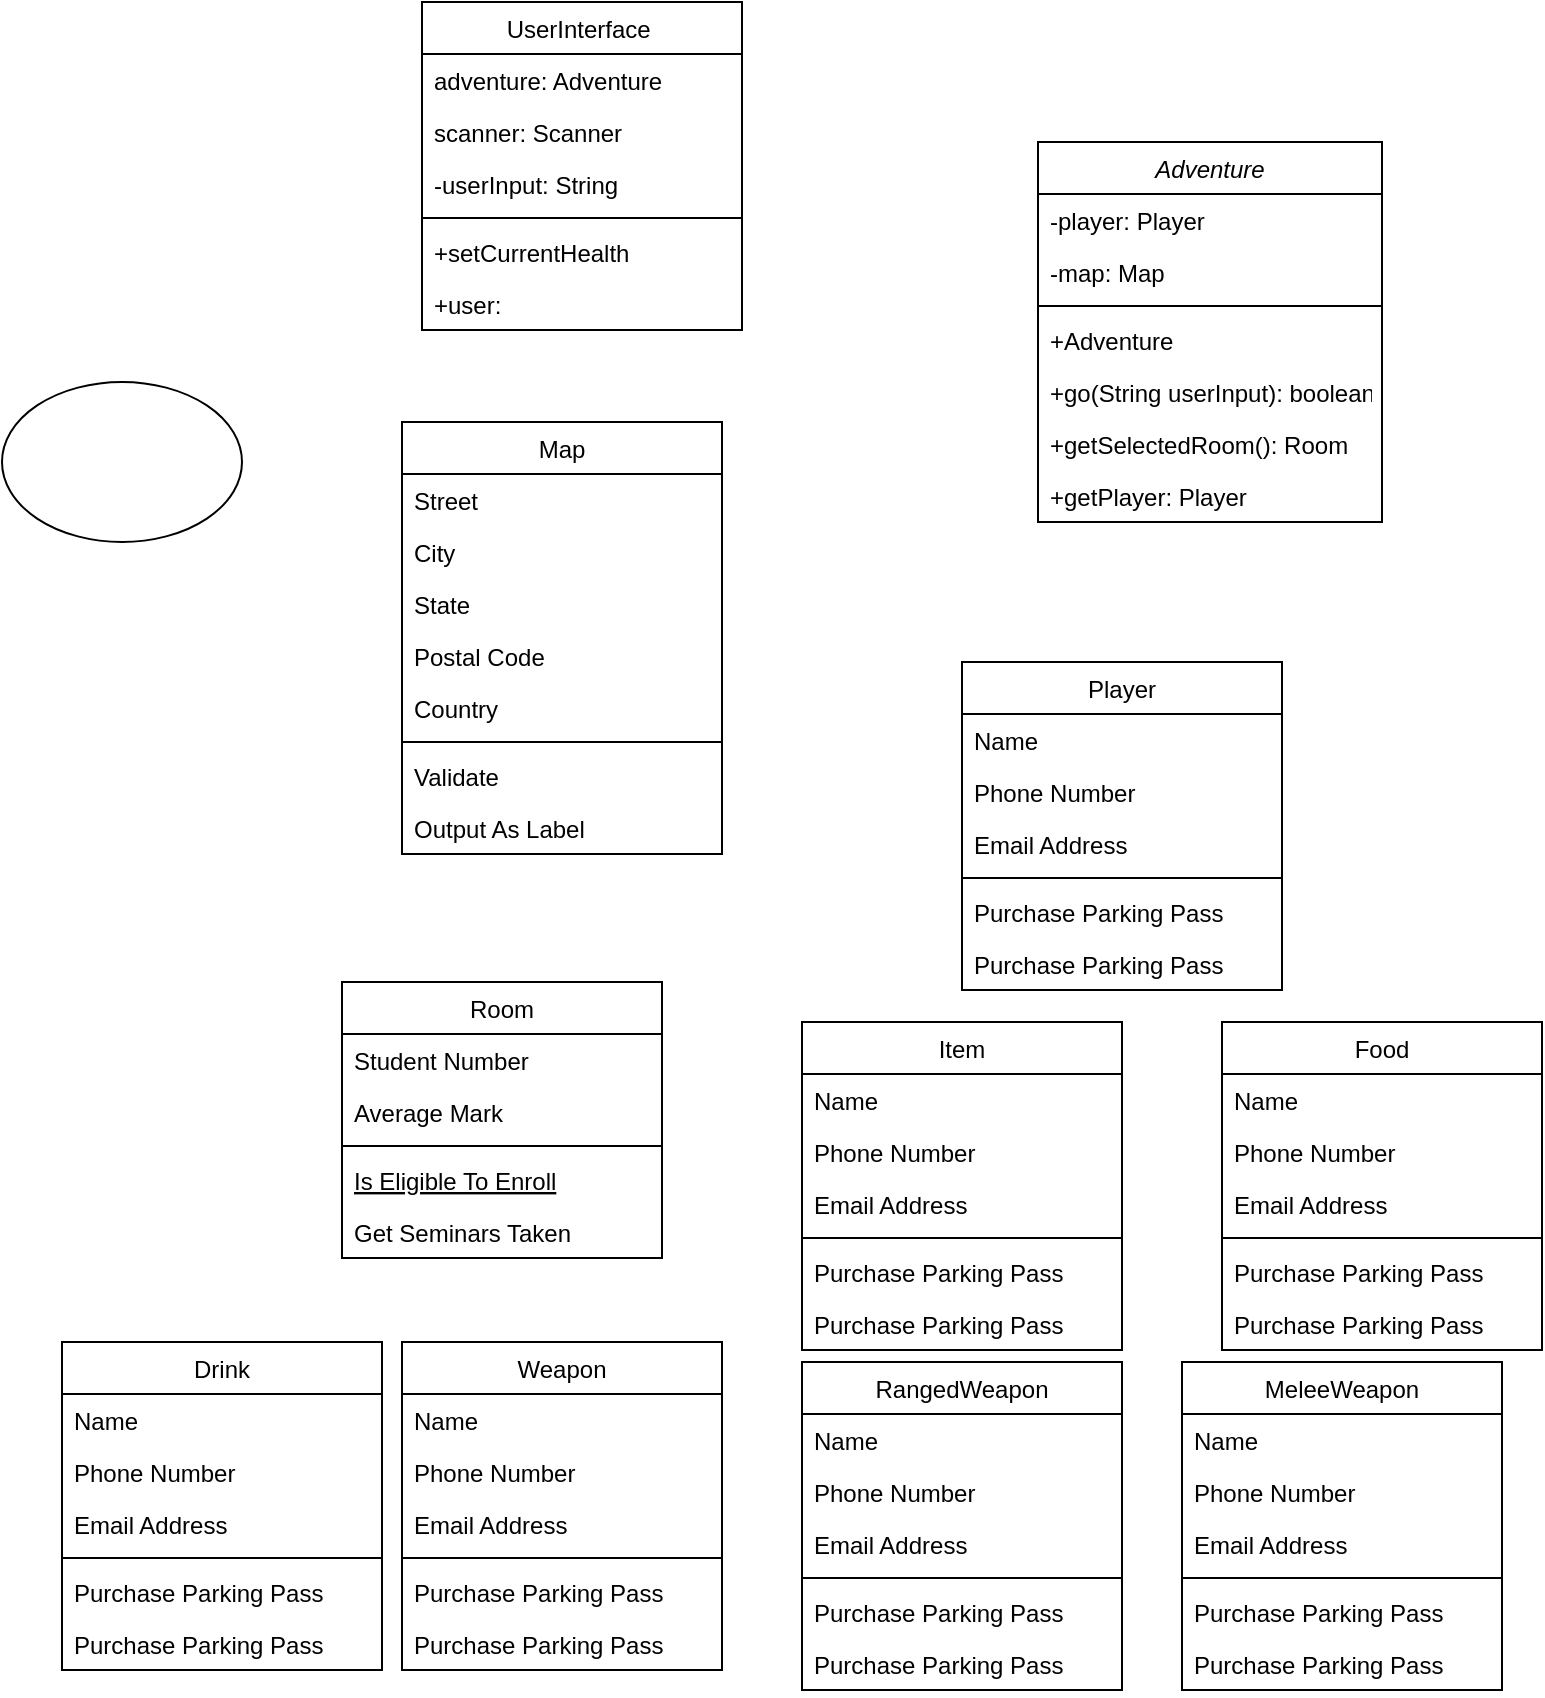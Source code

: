 <mxfile version="20.4.0" type="github">
  <diagram id="C5RBs43oDa-KdzZeNtuy" name="Page-1">
    <mxGraphModel dx="946" dy="551" grid="1" gridSize="10" guides="1" tooltips="1" connect="1" arrows="1" fold="1" page="1" pageScale="1" pageWidth="827" pageHeight="1169" math="0" shadow="0">
      <root>
        <mxCell id="WIyWlLk6GJQsqaUBKTNV-0" />
        <mxCell id="WIyWlLk6GJQsqaUBKTNV-1" parent="WIyWlLk6GJQsqaUBKTNV-0" />
        <mxCell id="u6Tng74yT31VrlchSR7E-79" value="UserInterface " style="swimlane;fontStyle=0;align=center;verticalAlign=top;childLayout=stackLayout;horizontal=1;startSize=26;horizontalStack=0;resizeParent=1;resizeLast=0;collapsible=1;marginBottom=0;rounded=0;shadow=0;strokeWidth=1;" parent="WIyWlLk6GJQsqaUBKTNV-1" vertex="1">
          <mxGeometry x="210" y="60" width="160" height="164" as="geometry">
            <mxRectangle x="230" y="140" width="160" height="26" as="alternateBounds" />
          </mxGeometry>
        </mxCell>
        <mxCell id="u6Tng74yT31VrlchSR7E-80" value="adventure: Adventure" style="text;align=left;verticalAlign=top;spacingLeft=4;spacingRight=4;overflow=hidden;rotatable=0;points=[[0,0.5],[1,0.5]];portConstraint=eastwest;" parent="u6Tng74yT31VrlchSR7E-79" vertex="1">
          <mxGeometry y="26" width="160" height="26" as="geometry" />
        </mxCell>
        <mxCell id="u6Tng74yT31VrlchSR7E-81" value="scanner: Scanner" style="text;align=left;verticalAlign=top;spacingLeft=4;spacingRight=4;overflow=hidden;rotatable=0;points=[[0,0.5],[1,0.5]];portConstraint=eastwest;rounded=0;shadow=0;html=0;" parent="u6Tng74yT31VrlchSR7E-79" vertex="1">
          <mxGeometry y="52" width="160" height="26" as="geometry" />
        </mxCell>
        <mxCell id="u6Tng74yT31VrlchSR7E-82" value="-userInput: String" style="text;align=left;verticalAlign=top;spacingLeft=4;spacingRight=4;overflow=hidden;rotatable=0;points=[[0,0.5],[1,0.5]];portConstraint=eastwest;rounded=0;shadow=0;html=0;" parent="u6Tng74yT31VrlchSR7E-79" vertex="1">
          <mxGeometry y="78" width="160" height="26" as="geometry" />
        </mxCell>
        <mxCell id="u6Tng74yT31VrlchSR7E-83" value="" style="line;html=1;strokeWidth=1;align=left;verticalAlign=middle;spacingTop=-1;spacingLeft=3;spacingRight=3;rotatable=0;labelPosition=right;points=[];portConstraint=eastwest;" parent="u6Tng74yT31VrlchSR7E-79" vertex="1">
          <mxGeometry y="104" width="160" height="8" as="geometry" />
        </mxCell>
        <mxCell id="u6Tng74yT31VrlchSR7E-84" value="+setCurrentHealth" style="text;align=left;verticalAlign=top;spacingLeft=4;spacingRight=4;overflow=hidden;rotatable=0;points=[[0,0.5],[1,0.5]];portConstraint=eastwest;" parent="u6Tng74yT31VrlchSR7E-79" vertex="1">
          <mxGeometry y="112" width="160" height="26" as="geometry" />
        </mxCell>
        <mxCell id="u6Tng74yT31VrlchSR7E-85" value="+user:" style="text;align=left;verticalAlign=top;spacingLeft=4;spacingRight=4;overflow=hidden;rotatable=0;points=[[0,0.5],[1,0.5]];portConstraint=eastwest;" parent="u6Tng74yT31VrlchSR7E-79" vertex="1">
          <mxGeometry y="138" width="160" height="26" as="geometry" />
        </mxCell>
        <mxCell id="u6Tng74yT31VrlchSR7E-86" value="Room" style="swimlane;fontStyle=0;align=center;verticalAlign=top;childLayout=stackLayout;horizontal=1;startSize=26;horizontalStack=0;resizeParent=1;resizeLast=0;collapsible=1;marginBottom=0;rounded=0;shadow=0;strokeWidth=1;" parent="WIyWlLk6GJQsqaUBKTNV-1" vertex="1">
          <mxGeometry x="170" y="550" width="160" height="138" as="geometry">
            <mxRectangle x="130" y="380" width="160" height="26" as="alternateBounds" />
          </mxGeometry>
        </mxCell>
        <mxCell id="u6Tng74yT31VrlchSR7E-87" value="Student Number" style="text;align=left;verticalAlign=top;spacingLeft=4;spacingRight=4;overflow=hidden;rotatable=0;points=[[0,0.5],[1,0.5]];portConstraint=eastwest;" parent="u6Tng74yT31VrlchSR7E-86" vertex="1">
          <mxGeometry y="26" width="160" height="26" as="geometry" />
        </mxCell>
        <mxCell id="u6Tng74yT31VrlchSR7E-88" value="Average Mark" style="text;align=left;verticalAlign=top;spacingLeft=4;spacingRight=4;overflow=hidden;rotatable=0;points=[[0,0.5],[1,0.5]];portConstraint=eastwest;rounded=0;shadow=0;html=0;" parent="u6Tng74yT31VrlchSR7E-86" vertex="1">
          <mxGeometry y="52" width="160" height="26" as="geometry" />
        </mxCell>
        <mxCell id="u6Tng74yT31VrlchSR7E-89" value="" style="line;html=1;strokeWidth=1;align=left;verticalAlign=middle;spacingTop=-1;spacingLeft=3;spacingRight=3;rotatable=0;labelPosition=right;points=[];portConstraint=eastwest;" parent="u6Tng74yT31VrlchSR7E-86" vertex="1">
          <mxGeometry y="78" width="160" height="8" as="geometry" />
        </mxCell>
        <mxCell id="u6Tng74yT31VrlchSR7E-90" value="Is Eligible To Enroll" style="text;align=left;verticalAlign=top;spacingLeft=4;spacingRight=4;overflow=hidden;rotatable=0;points=[[0,0.5],[1,0.5]];portConstraint=eastwest;fontStyle=4" parent="u6Tng74yT31VrlchSR7E-86" vertex="1">
          <mxGeometry y="86" width="160" height="26" as="geometry" />
        </mxCell>
        <mxCell id="u6Tng74yT31VrlchSR7E-91" value="Get Seminars Taken" style="text;align=left;verticalAlign=top;spacingLeft=4;spacingRight=4;overflow=hidden;rotatable=0;points=[[0,0.5],[1,0.5]];portConstraint=eastwest;" parent="u6Tng74yT31VrlchSR7E-86" vertex="1">
          <mxGeometry y="112" width="160" height="26" as="geometry" />
        </mxCell>
        <mxCell id="u6Tng74yT31VrlchSR7E-92" value="Adventure" style="swimlane;fontStyle=2;align=center;verticalAlign=top;childLayout=stackLayout;horizontal=1;startSize=26;horizontalStack=0;resizeParent=1;resizeLast=0;collapsible=1;marginBottom=0;rounded=0;shadow=0;strokeWidth=1;fontFamily=Helvetica;" parent="WIyWlLk6GJQsqaUBKTNV-1" vertex="1">
          <mxGeometry x="518" y="130" width="172" height="190" as="geometry">
            <mxRectangle x="550" y="140" width="160" height="26" as="alternateBounds" />
          </mxGeometry>
        </mxCell>
        <mxCell id="u6Tng74yT31VrlchSR7E-93" value="-player: Player" style="text;align=left;verticalAlign=top;spacingLeft=4;spacingRight=4;overflow=hidden;rotatable=0;points=[[0,0.5],[1,0.5]];portConstraint=eastwest;" parent="u6Tng74yT31VrlchSR7E-92" vertex="1">
          <mxGeometry y="26" width="172" height="26" as="geometry" />
        </mxCell>
        <mxCell id="u6Tng74yT31VrlchSR7E-94" value="-map: Map" style="text;align=left;verticalAlign=top;spacingLeft=4;spacingRight=4;overflow=hidden;rotatable=0;points=[[0,0.5],[1,0.5]];portConstraint=eastwest;rounded=0;shadow=0;html=0;" parent="u6Tng74yT31VrlchSR7E-92" vertex="1">
          <mxGeometry y="52" width="172" height="26" as="geometry" />
        </mxCell>
        <mxCell id="u6Tng74yT31VrlchSR7E-95" value="" style="line;html=1;strokeWidth=1;align=left;verticalAlign=middle;spacingTop=-1;spacingLeft=3;spacingRight=3;rotatable=0;labelPosition=right;points=[];portConstraint=eastwest;" parent="u6Tng74yT31VrlchSR7E-92" vertex="1">
          <mxGeometry y="78" width="172" height="8" as="geometry" />
        </mxCell>
        <mxCell id="u6Tng74yT31VrlchSR7E-96" value="+Adventure" style="text;align=left;verticalAlign=top;spacingLeft=4;spacingRight=4;overflow=hidden;rotatable=0;points=[[0,0.5],[1,0.5]];portConstraint=eastwest;" parent="u6Tng74yT31VrlchSR7E-92" vertex="1">
          <mxGeometry y="86" width="172" height="26" as="geometry" />
        </mxCell>
        <mxCell id="u6Tng74yT31VrlchSR7E-97" value="+go(String userInput): boolean" style="text;align=left;verticalAlign=top;spacingLeft=4;spacingRight=4;overflow=hidden;rotatable=0;points=[[0,0.5],[1,0.5]];portConstraint=eastwest;" parent="u6Tng74yT31VrlchSR7E-92" vertex="1">
          <mxGeometry y="112" width="172" height="26" as="geometry" />
        </mxCell>
        <mxCell id="u6Tng74yT31VrlchSR7E-98" value="+getSelectedRoom(): Room" style="text;align=left;verticalAlign=top;spacingLeft=4;spacingRight=4;overflow=hidden;rotatable=0;points=[[0,0.5],[1,0.5]];portConstraint=eastwest;" parent="u6Tng74yT31VrlchSR7E-92" vertex="1">
          <mxGeometry y="138" width="172" height="26" as="geometry" />
        </mxCell>
        <mxCell id="u6Tng74yT31VrlchSR7E-99" value="+getPlayer: Player" style="text;align=left;verticalAlign=top;spacingLeft=4;spacingRight=4;overflow=hidden;rotatable=0;points=[[0,0.5],[1,0.5]];portConstraint=eastwest;" parent="u6Tng74yT31VrlchSR7E-92" vertex="1">
          <mxGeometry y="164" width="172" height="26" as="geometry" />
        </mxCell>
        <mxCell id="u6Tng74yT31VrlchSR7E-100" value="Map" style="swimlane;fontStyle=0;align=center;verticalAlign=top;childLayout=stackLayout;horizontal=1;startSize=26;horizontalStack=0;resizeParent=1;resizeLast=0;collapsible=1;marginBottom=0;rounded=0;shadow=0;strokeWidth=1;" parent="WIyWlLk6GJQsqaUBKTNV-1" vertex="1">
          <mxGeometry x="200" y="270" width="160" height="216" as="geometry">
            <mxRectangle x="550" y="140" width="160" height="26" as="alternateBounds" />
          </mxGeometry>
        </mxCell>
        <mxCell id="u6Tng74yT31VrlchSR7E-101" value="Street" style="text;align=left;verticalAlign=top;spacingLeft=4;spacingRight=4;overflow=hidden;rotatable=0;points=[[0,0.5],[1,0.5]];portConstraint=eastwest;" parent="u6Tng74yT31VrlchSR7E-100" vertex="1">
          <mxGeometry y="26" width="160" height="26" as="geometry" />
        </mxCell>
        <mxCell id="u6Tng74yT31VrlchSR7E-102" value="City" style="text;align=left;verticalAlign=top;spacingLeft=4;spacingRight=4;overflow=hidden;rotatable=0;points=[[0,0.5],[1,0.5]];portConstraint=eastwest;rounded=0;shadow=0;html=0;" parent="u6Tng74yT31VrlchSR7E-100" vertex="1">
          <mxGeometry y="52" width="160" height="26" as="geometry" />
        </mxCell>
        <mxCell id="u6Tng74yT31VrlchSR7E-103" value="State" style="text;align=left;verticalAlign=top;spacingLeft=4;spacingRight=4;overflow=hidden;rotatable=0;points=[[0,0.5],[1,0.5]];portConstraint=eastwest;rounded=0;shadow=0;html=0;" parent="u6Tng74yT31VrlchSR7E-100" vertex="1">
          <mxGeometry y="78" width="160" height="26" as="geometry" />
        </mxCell>
        <mxCell id="u6Tng74yT31VrlchSR7E-104" value="Postal Code" style="text;align=left;verticalAlign=top;spacingLeft=4;spacingRight=4;overflow=hidden;rotatable=0;points=[[0,0.5],[1,0.5]];portConstraint=eastwest;rounded=0;shadow=0;html=0;" parent="u6Tng74yT31VrlchSR7E-100" vertex="1">
          <mxGeometry y="104" width="160" height="26" as="geometry" />
        </mxCell>
        <mxCell id="u6Tng74yT31VrlchSR7E-105" value="Country" style="text;align=left;verticalAlign=top;spacingLeft=4;spacingRight=4;overflow=hidden;rotatable=0;points=[[0,0.5],[1,0.5]];portConstraint=eastwest;rounded=0;shadow=0;html=0;" parent="u6Tng74yT31VrlchSR7E-100" vertex="1">
          <mxGeometry y="130" width="160" height="26" as="geometry" />
        </mxCell>
        <mxCell id="u6Tng74yT31VrlchSR7E-106" value="" style="line;html=1;strokeWidth=1;align=left;verticalAlign=middle;spacingTop=-1;spacingLeft=3;spacingRight=3;rotatable=0;labelPosition=right;points=[];portConstraint=eastwest;" parent="u6Tng74yT31VrlchSR7E-100" vertex="1">
          <mxGeometry y="156" width="160" height="8" as="geometry" />
        </mxCell>
        <mxCell id="u6Tng74yT31VrlchSR7E-107" value="Validate" style="text;align=left;verticalAlign=top;spacingLeft=4;spacingRight=4;overflow=hidden;rotatable=0;points=[[0,0.5],[1,0.5]];portConstraint=eastwest;" parent="u6Tng74yT31VrlchSR7E-100" vertex="1">
          <mxGeometry y="164" width="160" height="26" as="geometry" />
        </mxCell>
        <mxCell id="u6Tng74yT31VrlchSR7E-108" value="Output As Label" style="text;align=left;verticalAlign=top;spacingLeft=4;spacingRight=4;overflow=hidden;rotatable=0;points=[[0,0.5],[1,0.5]];portConstraint=eastwest;" parent="u6Tng74yT31VrlchSR7E-100" vertex="1">
          <mxGeometry y="190" width="160" height="26" as="geometry" />
        </mxCell>
        <mxCell id="u6Tng74yT31VrlchSR7E-109" value="Player" style="swimlane;fontStyle=0;align=center;verticalAlign=top;childLayout=stackLayout;horizontal=1;startSize=26;horizontalStack=0;resizeParent=1;resizeLast=0;collapsible=1;marginBottom=0;rounded=0;shadow=0;strokeWidth=1;" parent="WIyWlLk6GJQsqaUBKTNV-1" vertex="1">
          <mxGeometry x="480" y="390" width="160" height="164" as="geometry">
            <mxRectangle x="230" y="140" width="160" height="26" as="alternateBounds" />
          </mxGeometry>
        </mxCell>
        <mxCell id="u6Tng74yT31VrlchSR7E-110" value="Name" style="text;align=left;verticalAlign=top;spacingLeft=4;spacingRight=4;overflow=hidden;rotatable=0;points=[[0,0.5],[1,0.5]];portConstraint=eastwest;" parent="u6Tng74yT31VrlchSR7E-109" vertex="1">
          <mxGeometry y="26" width="160" height="26" as="geometry" />
        </mxCell>
        <mxCell id="u6Tng74yT31VrlchSR7E-111" value="Phone Number" style="text;align=left;verticalAlign=top;spacingLeft=4;spacingRight=4;overflow=hidden;rotatable=0;points=[[0,0.5],[1,0.5]];portConstraint=eastwest;rounded=0;shadow=0;html=0;" parent="u6Tng74yT31VrlchSR7E-109" vertex="1">
          <mxGeometry y="52" width="160" height="26" as="geometry" />
        </mxCell>
        <mxCell id="u6Tng74yT31VrlchSR7E-112" value="Email Address" style="text;align=left;verticalAlign=top;spacingLeft=4;spacingRight=4;overflow=hidden;rotatable=0;points=[[0,0.5],[1,0.5]];portConstraint=eastwest;rounded=0;shadow=0;html=0;" parent="u6Tng74yT31VrlchSR7E-109" vertex="1">
          <mxGeometry y="78" width="160" height="26" as="geometry" />
        </mxCell>
        <mxCell id="u6Tng74yT31VrlchSR7E-113" value="" style="line;html=1;strokeWidth=1;align=left;verticalAlign=middle;spacingTop=-1;spacingLeft=3;spacingRight=3;rotatable=0;labelPosition=right;points=[];portConstraint=eastwest;" parent="u6Tng74yT31VrlchSR7E-109" vertex="1">
          <mxGeometry y="104" width="160" height="8" as="geometry" />
        </mxCell>
        <mxCell id="u6Tng74yT31VrlchSR7E-114" value="Purchase Parking Pass" style="text;align=left;verticalAlign=top;spacingLeft=4;spacingRight=4;overflow=hidden;rotatable=0;points=[[0,0.5],[1,0.5]];portConstraint=eastwest;" parent="u6Tng74yT31VrlchSR7E-109" vertex="1">
          <mxGeometry y="112" width="160" height="26" as="geometry" />
        </mxCell>
        <mxCell id="u6Tng74yT31VrlchSR7E-115" value="Purchase Parking Pass" style="text;align=left;verticalAlign=top;spacingLeft=4;spacingRight=4;overflow=hidden;rotatable=0;points=[[0,0.5],[1,0.5]];portConstraint=eastwest;" parent="u6Tng74yT31VrlchSR7E-109" vertex="1">
          <mxGeometry y="138" width="160" height="26" as="geometry" />
        </mxCell>
        <mxCell id="u6Tng74yT31VrlchSR7E-116" value="Item" style="swimlane;fontStyle=0;align=center;verticalAlign=top;childLayout=stackLayout;horizontal=1;startSize=26;horizontalStack=0;resizeParent=1;resizeLast=0;collapsible=1;marginBottom=0;rounded=0;shadow=0;strokeWidth=1;" parent="WIyWlLk6GJQsqaUBKTNV-1" vertex="1">
          <mxGeometry x="400" y="570" width="160" height="164" as="geometry">
            <mxRectangle x="230" y="140" width="160" height="26" as="alternateBounds" />
          </mxGeometry>
        </mxCell>
        <mxCell id="u6Tng74yT31VrlchSR7E-117" value="Name" style="text;align=left;verticalAlign=top;spacingLeft=4;spacingRight=4;overflow=hidden;rotatable=0;points=[[0,0.5],[1,0.5]];portConstraint=eastwest;" parent="u6Tng74yT31VrlchSR7E-116" vertex="1">
          <mxGeometry y="26" width="160" height="26" as="geometry" />
        </mxCell>
        <mxCell id="u6Tng74yT31VrlchSR7E-118" value="Phone Number" style="text;align=left;verticalAlign=top;spacingLeft=4;spacingRight=4;overflow=hidden;rotatable=0;points=[[0,0.5],[1,0.5]];portConstraint=eastwest;rounded=0;shadow=0;html=0;" parent="u6Tng74yT31VrlchSR7E-116" vertex="1">
          <mxGeometry y="52" width="160" height="26" as="geometry" />
        </mxCell>
        <mxCell id="u6Tng74yT31VrlchSR7E-119" value="Email Address" style="text;align=left;verticalAlign=top;spacingLeft=4;spacingRight=4;overflow=hidden;rotatable=0;points=[[0,0.5],[1,0.5]];portConstraint=eastwest;rounded=0;shadow=0;html=0;" parent="u6Tng74yT31VrlchSR7E-116" vertex="1">
          <mxGeometry y="78" width="160" height="26" as="geometry" />
        </mxCell>
        <mxCell id="u6Tng74yT31VrlchSR7E-120" value="" style="line;html=1;strokeWidth=1;align=left;verticalAlign=middle;spacingTop=-1;spacingLeft=3;spacingRight=3;rotatable=0;labelPosition=right;points=[];portConstraint=eastwest;" parent="u6Tng74yT31VrlchSR7E-116" vertex="1">
          <mxGeometry y="104" width="160" height="8" as="geometry" />
        </mxCell>
        <mxCell id="u6Tng74yT31VrlchSR7E-121" value="Purchase Parking Pass" style="text;align=left;verticalAlign=top;spacingLeft=4;spacingRight=4;overflow=hidden;rotatable=0;points=[[0,0.5],[1,0.5]];portConstraint=eastwest;" parent="u6Tng74yT31VrlchSR7E-116" vertex="1">
          <mxGeometry y="112" width="160" height="26" as="geometry" />
        </mxCell>
        <mxCell id="u6Tng74yT31VrlchSR7E-122" value="Purchase Parking Pass" style="text;align=left;verticalAlign=top;spacingLeft=4;spacingRight=4;overflow=hidden;rotatable=0;points=[[0,0.5],[1,0.5]];portConstraint=eastwest;" parent="u6Tng74yT31VrlchSR7E-116" vertex="1">
          <mxGeometry y="138" width="160" height="26" as="geometry" />
        </mxCell>
        <mxCell id="u6Tng74yT31VrlchSR7E-123" value="Food" style="swimlane;fontStyle=0;align=center;verticalAlign=top;childLayout=stackLayout;horizontal=1;startSize=26;horizontalStack=0;resizeParent=1;resizeLast=0;collapsible=1;marginBottom=0;rounded=0;shadow=0;strokeWidth=1;" parent="WIyWlLk6GJQsqaUBKTNV-1" vertex="1">
          <mxGeometry x="610" y="570" width="160" height="164" as="geometry">
            <mxRectangle x="230" y="140" width="160" height="26" as="alternateBounds" />
          </mxGeometry>
        </mxCell>
        <mxCell id="u6Tng74yT31VrlchSR7E-124" value="Name" style="text;align=left;verticalAlign=top;spacingLeft=4;spacingRight=4;overflow=hidden;rotatable=0;points=[[0,0.5],[1,0.5]];portConstraint=eastwest;" parent="u6Tng74yT31VrlchSR7E-123" vertex="1">
          <mxGeometry y="26" width="160" height="26" as="geometry" />
        </mxCell>
        <mxCell id="u6Tng74yT31VrlchSR7E-125" value="Phone Number" style="text;align=left;verticalAlign=top;spacingLeft=4;spacingRight=4;overflow=hidden;rotatable=0;points=[[0,0.5],[1,0.5]];portConstraint=eastwest;rounded=0;shadow=0;html=0;" parent="u6Tng74yT31VrlchSR7E-123" vertex="1">
          <mxGeometry y="52" width="160" height="26" as="geometry" />
        </mxCell>
        <mxCell id="u6Tng74yT31VrlchSR7E-126" value="Email Address" style="text;align=left;verticalAlign=top;spacingLeft=4;spacingRight=4;overflow=hidden;rotatable=0;points=[[0,0.5],[1,0.5]];portConstraint=eastwest;rounded=0;shadow=0;html=0;" parent="u6Tng74yT31VrlchSR7E-123" vertex="1">
          <mxGeometry y="78" width="160" height="26" as="geometry" />
        </mxCell>
        <mxCell id="u6Tng74yT31VrlchSR7E-127" value="" style="line;html=1;strokeWidth=1;align=left;verticalAlign=middle;spacingTop=-1;spacingLeft=3;spacingRight=3;rotatable=0;labelPosition=right;points=[];portConstraint=eastwest;" parent="u6Tng74yT31VrlchSR7E-123" vertex="1">
          <mxGeometry y="104" width="160" height="8" as="geometry" />
        </mxCell>
        <mxCell id="u6Tng74yT31VrlchSR7E-128" value="Purchase Parking Pass" style="text;align=left;verticalAlign=top;spacingLeft=4;spacingRight=4;overflow=hidden;rotatable=0;points=[[0,0.5],[1,0.5]];portConstraint=eastwest;" parent="u6Tng74yT31VrlchSR7E-123" vertex="1">
          <mxGeometry y="112" width="160" height="26" as="geometry" />
        </mxCell>
        <mxCell id="u6Tng74yT31VrlchSR7E-129" value="Purchase Parking Pass" style="text;align=left;verticalAlign=top;spacingLeft=4;spacingRight=4;overflow=hidden;rotatable=0;points=[[0,0.5],[1,0.5]];portConstraint=eastwest;" parent="u6Tng74yT31VrlchSR7E-123" vertex="1">
          <mxGeometry y="138" width="160" height="26" as="geometry" />
        </mxCell>
        <mxCell id="u6Tng74yT31VrlchSR7E-130" value="Drink" style="swimlane;fontStyle=0;align=center;verticalAlign=top;childLayout=stackLayout;horizontal=1;startSize=26;horizontalStack=0;resizeParent=1;resizeLast=0;collapsible=1;marginBottom=0;rounded=0;shadow=0;strokeWidth=1;" parent="WIyWlLk6GJQsqaUBKTNV-1" vertex="1">
          <mxGeometry x="30" y="730" width="160" height="164" as="geometry">
            <mxRectangle x="230" y="140" width="160" height="26" as="alternateBounds" />
          </mxGeometry>
        </mxCell>
        <mxCell id="u6Tng74yT31VrlchSR7E-131" value="Name" style="text;align=left;verticalAlign=top;spacingLeft=4;spacingRight=4;overflow=hidden;rotatable=0;points=[[0,0.5],[1,0.5]];portConstraint=eastwest;" parent="u6Tng74yT31VrlchSR7E-130" vertex="1">
          <mxGeometry y="26" width="160" height="26" as="geometry" />
        </mxCell>
        <mxCell id="u6Tng74yT31VrlchSR7E-132" value="Phone Number" style="text;align=left;verticalAlign=top;spacingLeft=4;spacingRight=4;overflow=hidden;rotatable=0;points=[[0,0.5],[1,0.5]];portConstraint=eastwest;rounded=0;shadow=0;html=0;" parent="u6Tng74yT31VrlchSR7E-130" vertex="1">
          <mxGeometry y="52" width="160" height="26" as="geometry" />
        </mxCell>
        <mxCell id="u6Tng74yT31VrlchSR7E-133" value="Email Address" style="text;align=left;verticalAlign=top;spacingLeft=4;spacingRight=4;overflow=hidden;rotatable=0;points=[[0,0.5],[1,0.5]];portConstraint=eastwest;rounded=0;shadow=0;html=0;" parent="u6Tng74yT31VrlchSR7E-130" vertex="1">
          <mxGeometry y="78" width="160" height="26" as="geometry" />
        </mxCell>
        <mxCell id="u6Tng74yT31VrlchSR7E-134" value="" style="line;html=1;strokeWidth=1;align=left;verticalAlign=middle;spacingTop=-1;spacingLeft=3;spacingRight=3;rotatable=0;labelPosition=right;points=[];portConstraint=eastwest;" parent="u6Tng74yT31VrlchSR7E-130" vertex="1">
          <mxGeometry y="104" width="160" height="8" as="geometry" />
        </mxCell>
        <mxCell id="u6Tng74yT31VrlchSR7E-135" value="Purchase Parking Pass" style="text;align=left;verticalAlign=top;spacingLeft=4;spacingRight=4;overflow=hidden;rotatable=0;points=[[0,0.5],[1,0.5]];portConstraint=eastwest;" parent="u6Tng74yT31VrlchSR7E-130" vertex="1">
          <mxGeometry y="112" width="160" height="26" as="geometry" />
        </mxCell>
        <mxCell id="u6Tng74yT31VrlchSR7E-136" value="Purchase Parking Pass" style="text;align=left;verticalAlign=top;spacingLeft=4;spacingRight=4;overflow=hidden;rotatable=0;points=[[0,0.5],[1,0.5]];portConstraint=eastwest;" parent="u6Tng74yT31VrlchSR7E-130" vertex="1">
          <mxGeometry y="138" width="160" height="26" as="geometry" />
        </mxCell>
        <mxCell id="u6Tng74yT31VrlchSR7E-137" value="Weapon" style="swimlane;fontStyle=0;align=center;verticalAlign=top;childLayout=stackLayout;horizontal=1;startSize=26;horizontalStack=0;resizeParent=1;resizeLast=0;collapsible=1;marginBottom=0;rounded=0;shadow=0;strokeWidth=1;" parent="WIyWlLk6GJQsqaUBKTNV-1" vertex="1">
          <mxGeometry x="200" y="730" width="160" height="164" as="geometry">
            <mxRectangle x="230" y="140" width="160" height="26" as="alternateBounds" />
          </mxGeometry>
        </mxCell>
        <mxCell id="u6Tng74yT31VrlchSR7E-138" value="Name" style="text;align=left;verticalAlign=top;spacingLeft=4;spacingRight=4;overflow=hidden;rotatable=0;points=[[0,0.5],[1,0.5]];portConstraint=eastwest;" parent="u6Tng74yT31VrlchSR7E-137" vertex="1">
          <mxGeometry y="26" width="160" height="26" as="geometry" />
        </mxCell>
        <mxCell id="u6Tng74yT31VrlchSR7E-139" value="Phone Number" style="text;align=left;verticalAlign=top;spacingLeft=4;spacingRight=4;overflow=hidden;rotatable=0;points=[[0,0.5],[1,0.5]];portConstraint=eastwest;rounded=0;shadow=0;html=0;" parent="u6Tng74yT31VrlchSR7E-137" vertex="1">
          <mxGeometry y="52" width="160" height="26" as="geometry" />
        </mxCell>
        <mxCell id="u6Tng74yT31VrlchSR7E-140" value="Email Address" style="text;align=left;verticalAlign=top;spacingLeft=4;spacingRight=4;overflow=hidden;rotatable=0;points=[[0,0.5],[1,0.5]];portConstraint=eastwest;rounded=0;shadow=0;html=0;" parent="u6Tng74yT31VrlchSR7E-137" vertex="1">
          <mxGeometry y="78" width="160" height="26" as="geometry" />
        </mxCell>
        <mxCell id="u6Tng74yT31VrlchSR7E-141" value="" style="line;html=1;strokeWidth=1;align=left;verticalAlign=middle;spacingTop=-1;spacingLeft=3;spacingRight=3;rotatable=0;labelPosition=right;points=[];portConstraint=eastwest;" parent="u6Tng74yT31VrlchSR7E-137" vertex="1">
          <mxGeometry y="104" width="160" height="8" as="geometry" />
        </mxCell>
        <mxCell id="u6Tng74yT31VrlchSR7E-142" value="Purchase Parking Pass" style="text;align=left;verticalAlign=top;spacingLeft=4;spacingRight=4;overflow=hidden;rotatable=0;points=[[0,0.5],[1,0.5]];portConstraint=eastwest;" parent="u6Tng74yT31VrlchSR7E-137" vertex="1">
          <mxGeometry y="112" width="160" height="26" as="geometry" />
        </mxCell>
        <mxCell id="u6Tng74yT31VrlchSR7E-143" value="Purchase Parking Pass" style="text;align=left;verticalAlign=top;spacingLeft=4;spacingRight=4;overflow=hidden;rotatable=0;points=[[0,0.5],[1,0.5]];portConstraint=eastwest;" parent="u6Tng74yT31VrlchSR7E-137" vertex="1">
          <mxGeometry y="138" width="160" height="26" as="geometry" />
        </mxCell>
        <mxCell id="u6Tng74yT31VrlchSR7E-144" value="RangedWeapon" style="swimlane;fontStyle=0;align=center;verticalAlign=top;childLayout=stackLayout;horizontal=1;startSize=26;horizontalStack=0;resizeParent=1;resizeLast=0;collapsible=1;marginBottom=0;rounded=0;shadow=0;strokeWidth=1;" parent="WIyWlLk6GJQsqaUBKTNV-1" vertex="1">
          <mxGeometry x="400" y="740" width="160" height="164" as="geometry">
            <mxRectangle x="230" y="140" width="160" height="26" as="alternateBounds" />
          </mxGeometry>
        </mxCell>
        <mxCell id="u6Tng74yT31VrlchSR7E-145" value="Name" style="text;align=left;verticalAlign=top;spacingLeft=4;spacingRight=4;overflow=hidden;rotatable=0;points=[[0,0.5],[1,0.5]];portConstraint=eastwest;" parent="u6Tng74yT31VrlchSR7E-144" vertex="1">
          <mxGeometry y="26" width="160" height="26" as="geometry" />
        </mxCell>
        <mxCell id="u6Tng74yT31VrlchSR7E-146" value="Phone Number" style="text;align=left;verticalAlign=top;spacingLeft=4;spacingRight=4;overflow=hidden;rotatable=0;points=[[0,0.5],[1,0.5]];portConstraint=eastwest;rounded=0;shadow=0;html=0;" parent="u6Tng74yT31VrlchSR7E-144" vertex="1">
          <mxGeometry y="52" width="160" height="26" as="geometry" />
        </mxCell>
        <mxCell id="u6Tng74yT31VrlchSR7E-147" value="Email Address" style="text;align=left;verticalAlign=top;spacingLeft=4;spacingRight=4;overflow=hidden;rotatable=0;points=[[0,0.5],[1,0.5]];portConstraint=eastwest;rounded=0;shadow=0;html=0;" parent="u6Tng74yT31VrlchSR7E-144" vertex="1">
          <mxGeometry y="78" width="160" height="26" as="geometry" />
        </mxCell>
        <mxCell id="u6Tng74yT31VrlchSR7E-148" value="" style="line;html=1;strokeWidth=1;align=left;verticalAlign=middle;spacingTop=-1;spacingLeft=3;spacingRight=3;rotatable=0;labelPosition=right;points=[];portConstraint=eastwest;" parent="u6Tng74yT31VrlchSR7E-144" vertex="1">
          <mxGeometry y="104" width="160" height="8" as="geometry" />
        </mxCell>
        <mxCell id="u6Tng74yT31VrlchSR7E-149" value="Purchase Parking Pass" style="text;align=left;verticalAlign=top;spacingLeft=4;spacingRight=4;overflow=hidden;rotatable=0;points=[[0,0.5],[1,0.5]];portConstraint=eastwest;" parent="u6Tng74yT31VrlchSR7E-144" vertex="1">
          <mxGeometry y="112" width="160" height="26" as="geometry" />
        </mxCell>
        <mxCell id="u6Tng74yT31VrlchSR7E-150" value="Purchase Parking Pass" style="text;align=left;verticalAlign=top;spacingLeft=4;spacingRight=4;overflow=hidden;rotatable=0;points=[[0,0.5],[1,0.5]];portConstraint=eastwest;" parent="u6Tng74yT31VrlchSR7E-144" vertex="1">
          <mxGeometry y="138" width="160" height="26" as="geometry" />
        </mxCell>
        <mxCell id="u6Tng74yT31VrlchSR7E-151" value="MeleeWeapon" style="swimlane;fontStyle=0;align=center;verticalAlign=top;childLayout=stackLayout;horizontal=1;startSize=26;horizontalStack=0;resizeParent=1;resizeLast=0;collapsible=1;marginBottom=0;rounded=0;shadow=0;strokeWidth=1;" parent="WIyWlLk6GJQsqaUBKTNV-1" vertex="1">
          <mxGeometry x="590" y="740" width="160" height="164" as="geometry">
            <mxRectangle x="230" y="140" width="160" height="26" as="alternateBounds" />
          </mxGeometry>
        </mxCell>
        <mxCell id="u6Tng74yT31VrlchSR7E-152" value="Name" style="text;align=left;verticalAlign=top;spacingLeft=4;spacingRight=4;overflow=hidden;rotatable=0;points=[[0,0.5],[1,0.5]];portConstraint=eastwest;" parent="u6Tng74yT31VrlchSR7E-151" vertex="1">
          <mxGeometry y="26" width="160" height="26" as="geometry" />
        </mxCell>
        <mxCell id="u6Tng74yT31VrlchSR7E-153" value="Phone Number" style="text;align=left;verticalAlign=top;spacingLeft=4;spacingRight=4;overflow=hidden;rotatable=0;points=[[0,0.5],[1,0.5]];portConstraint=eastwest;rounded=0;shadow=0;html=0;" parent="u6Tng74yT31VrlchSR7E-151" vertex="1">
          <mxGeometry y="52" width="160" height="26" as="geometry" />
        </mxCell>
        <mxCell id="u6Tng74yT31VrlchSR7E-154" value="Email Address" style="text;align=left;verticalAlign=top;spacingLeft=4;spacingRight=4;overflow=hidden;rotatable=0;points=[[0,0.5],[1,0.5]];portConstraint=eastwest;rounded=0;shadow=0;html=0;" parent="u6Tng74yT31VrlchSR7E-151" vertex="1">
          <mxGeometry y="78" width="160" height="26" as="geometry" />
        </mxCell>
        <mxCell id="u6Tng74yT31VrlchSR7E-155" value="" style="line;html=1;strokeWidth=1;align=left;verticalAlign=middle;spacingTop=-1;spacingLeft=3;spacingRight=3;rotatable=0;labelPosition=right;points=[];portConstraint=eastwest;" parent="u6Tng74yT31VrlchSR7E-151" vertex="1">
          <mxGeometry y="104" width="160" height="8" as="geometry" />
        </mxCell>
        <mxCell id="u6Tng74yT31VrlchSR7E-156" value="Purchase Parking Pass" style="text;align=left;verticalAlign=top;spacingLeft=4;spacingRight=4;overflow=hidden;rotatable=0;points=[[0,0.5],[1,0.5]];portConstraint=eastwest;" parent="u6Tng74yT31VrlchSR7E-151" vertex="1">
          <mxGeometry y="112" width="160" height="26" as="geometry" />
        </mxCell>
        <mxCell id="u6Tng74yT31VrlchSR7E-157" value="Purchase Parking Pass" style="text;align=left;verticalAlign=top;spacingLeft=4;spacingRight=4;overflow=hidden;rotatable=0;points=[[0,0.5],[1,0.5]];portConstraint=eastwest;" parent="u6Tng74yT31VrlchSR7E-151" vertex="1">
          <mxGeometry y="138" width="160" height="26" as="geometry" />
        </mxCell>
        <mxCell id="9RqJM-lcVg_2_S-Tc0qW-0" value="" style="ellipse;whiteSpace=wrap;html=1;" vertex="1" parent="WIyWlLk6GJQsqaUBKTNV-1">
          <mxGeometry y="250" width="120" height="80" as="geometry" />
        </mxCell>
      </root>
    </mxGraphModel>
  </diagram>
</mxfile>
